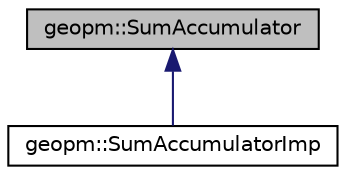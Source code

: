 digraph "geopm::SumAccumulator"
{
 // LATEX_PDF_SIZE
  edge [fontname="Helvetica",fontsize="10",labelfontname="Helvetica",labelfontsize="10"];
  node [fontname="Helvetica",fontsize="10",shape=record];
  Node1 [label="geopm::SumAccumulator",height=0.2,width=0.4,color="black", fillcolor="grey75", style="filled", fontcolor="black",tooltip="Class to track the total increase of a signal while a condition is true."];
  Node1 -> Node2 [dir="back",color="midnightblue",fontsize="10",style="solid",fontname="Helvetica"];
  Node2 [label="geopm::SumAccumulatorImp",height=0.2,width=0.4,color="black", fillcolor="white", style="filled",URL="$classgeopm_1_1_sum_accumulator_imp.html",tooltip=" "];
}

